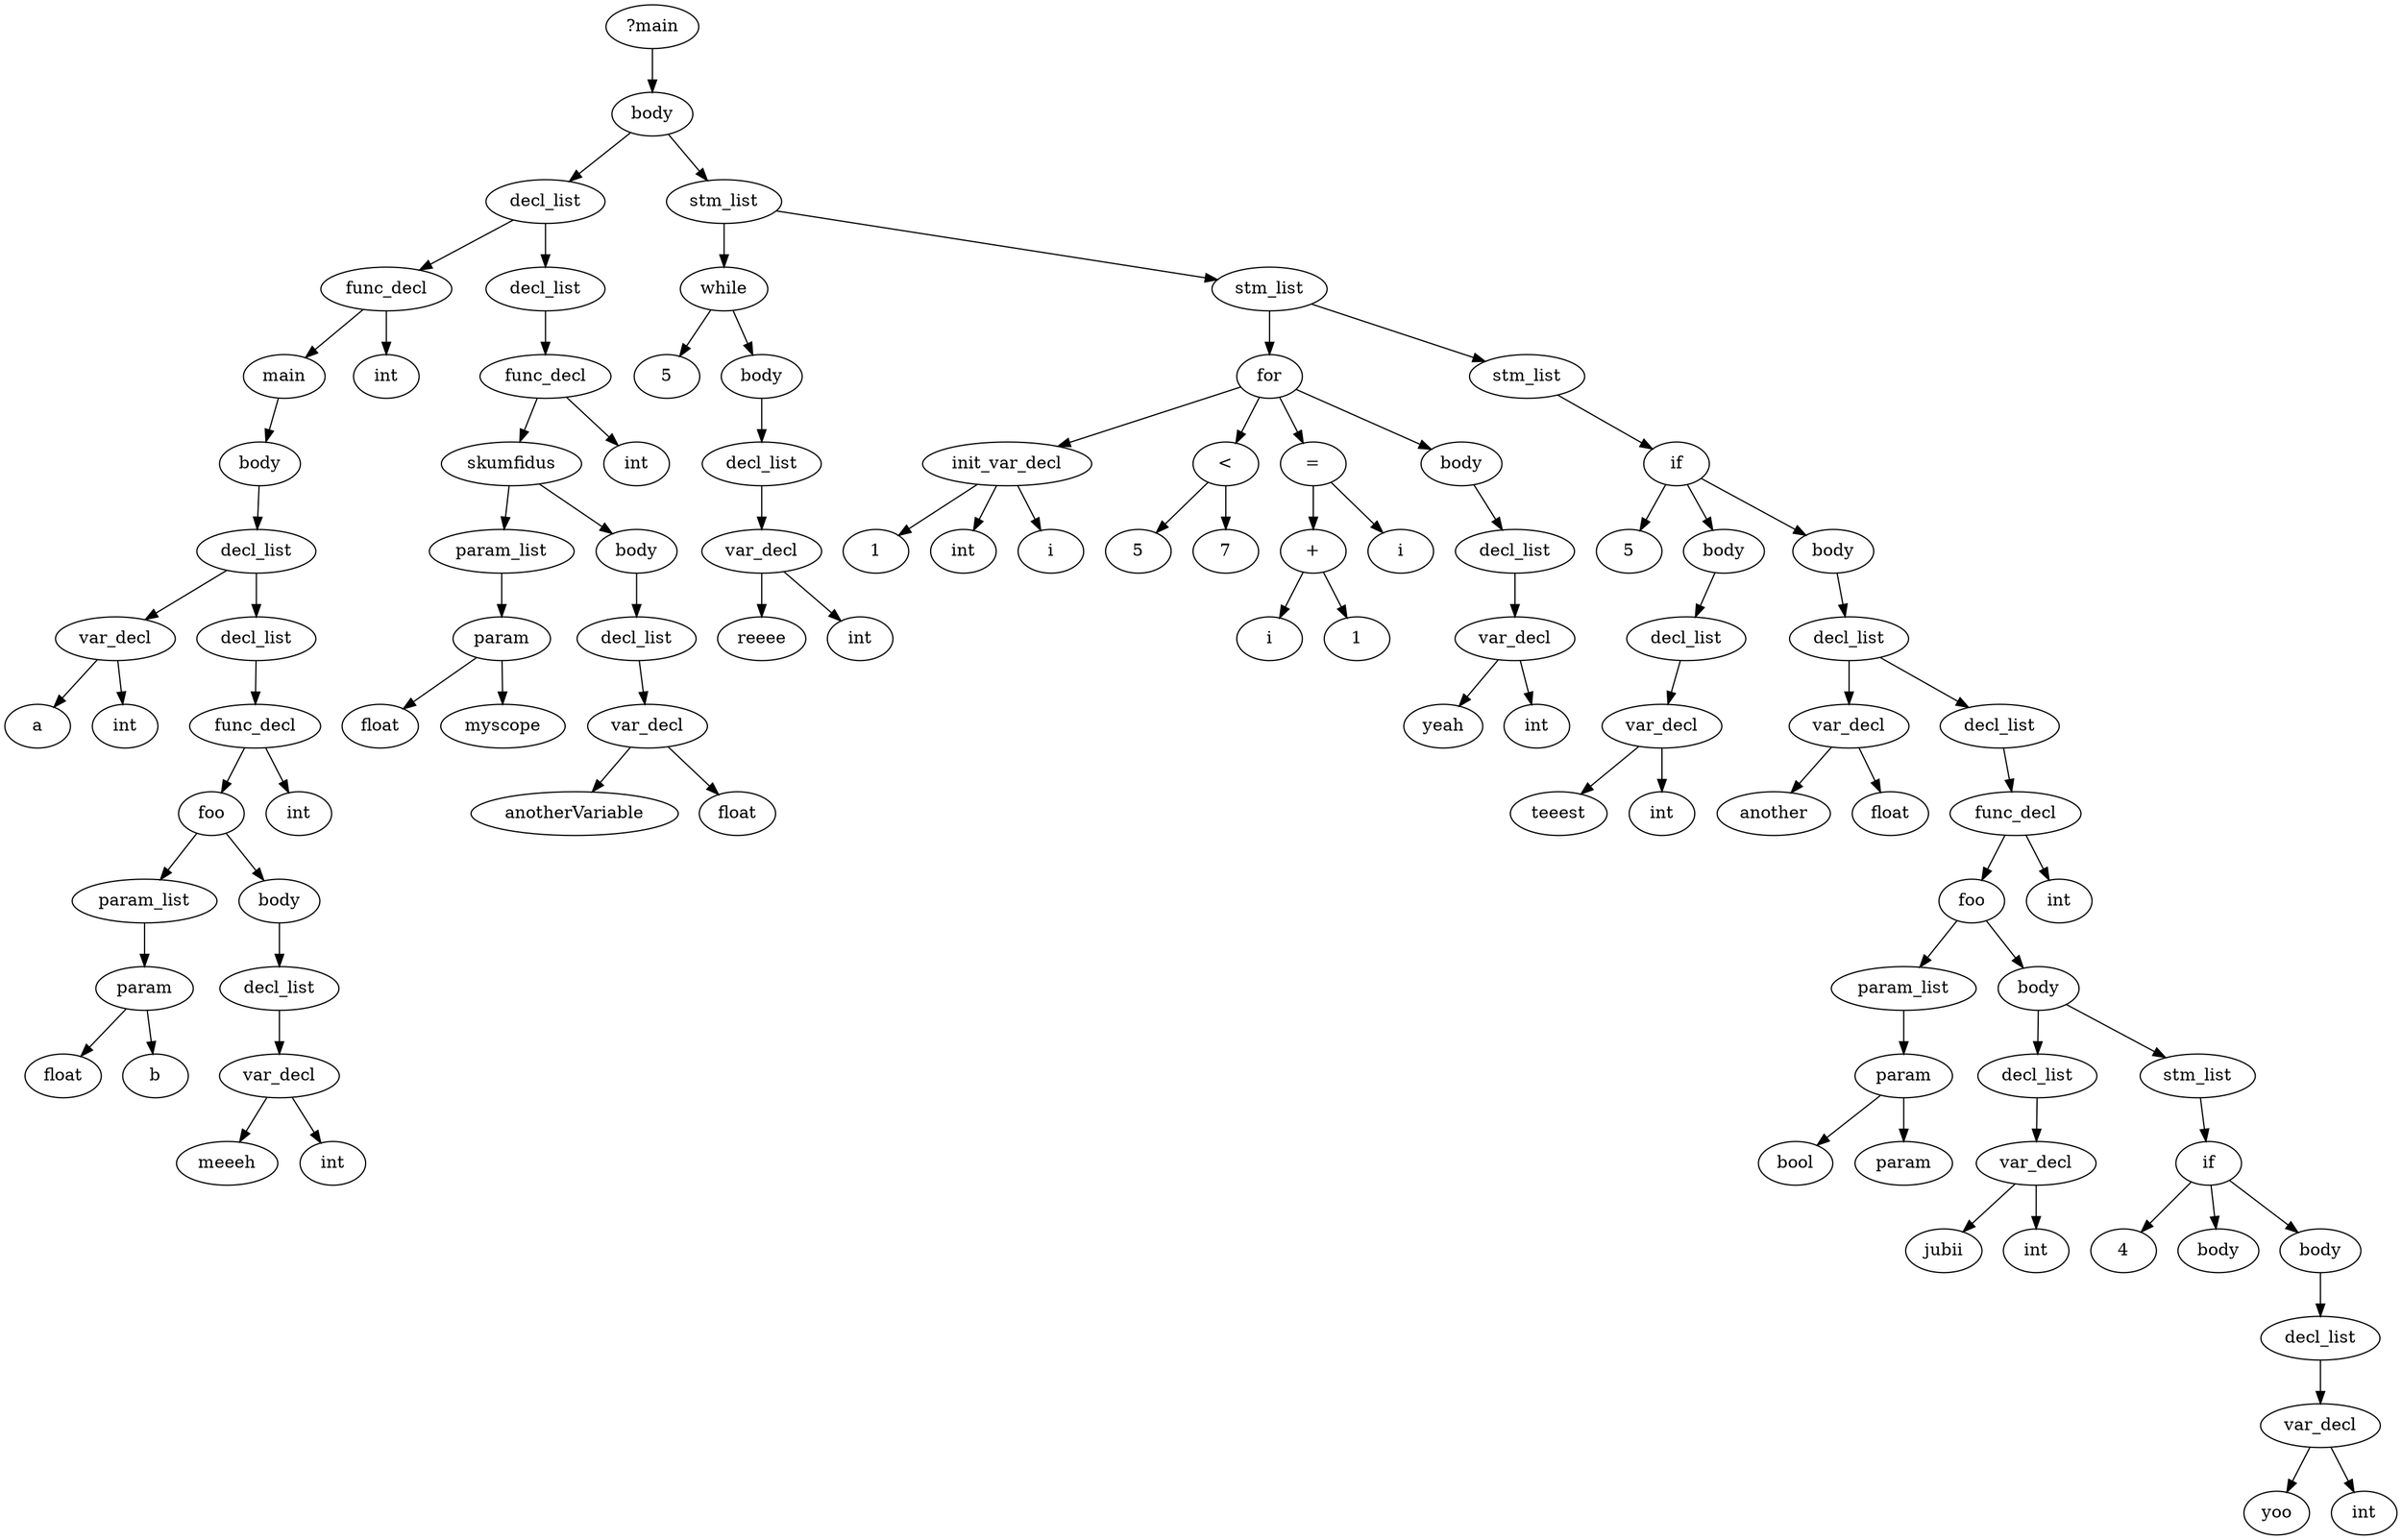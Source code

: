 digraph AST {
	0 [label="?main"]
	1 [label=body]
	2 [label=func_decl]
	3 [label=main]
	4 [label=body]
	5 [label=var_decl]
	6 [label=a]
	7 [label=int]
	5 -> 6
	5 -> 7
	8 [label=decl_list]
	9 [label=func_decl]
	10 [label=foo]
	11 [label=param]
	12 [label=float]
	13 [label=b]
	11 -> 12
	11 -> 13
	14 [label=param_list]
	14 -> 11
	10 -> 14
	15 [label=body]
	16 [label=var_decl]
	17 [label=meeeh]
	18 [label=int]
	16 -> 17
	16 -> 18
	19 [label=decl_list]
	19 -> 16
	15 -> 19
	10 -> 15
	20 [label=int]
	9 -> 10
	9 -> 20
	21 [label=decl_list]
	21 -> 9
	8 -> 21
	8 -> 5
	4 -> 8
	3 -> 4
	22 [label=int]
	2 -> 3
	2 -> 22
	23 [label=decl_list]
	24 [label=func_decl]
	25 [label=skumfidus]
	26 [label=param]
	27 [label=float]
	28 [label=myscope]
	26 -> 27
	26 -> 28
	29 [label=param_list]
	29 -> 26
	25 -> 29
	30 [label=body]
	31 [label=var_decl]
	32 [label=anotherVariable]
	33 [label=float]
	31 -> 32
	31 -> 33
	34 [label=decl_list]
	34 -> 31
	30 -> 34
	25 -> 30
	35 [label=int]
	24 -> 25
	24 -> 35
	36 [label=decl_list]
	36 -> 24
	23 -> 36
	23 -> 2
	1 -> 23
	37 [label=stm_list]
	38 [label=5]
	39 [label=body]
	40 [label=var_decl]
	41 [label=reeee]
	42 [label=int]
	40 -> 41
	40 -> 42
	43 [label=decl_list]
	43 -> 40
	39 -> 43
	44 [label=while]
	44 -> 38
	44 -> 39
	37 -> 44
	45 [label=stm_list]
	46 [label=init_var_decl]
	47 [label=1]
	48 [label=int]
	49 [label=i]
	46 -> 48
	46 -> 49
	46 -> 47
	50 [label=5]
	51 [label=7]
	52 [label="<"]
	52 -> 50
	52 -> 51
	53 [label=i]
	54 [label=1]
	55 [label="+"]
	55 -> 53
	55 -> 54
	56 [label="="]
	57 [label=i]
	56 -> 57
	56 -> 55
	58 [label=body]
	59 [label=var_decl]
	60 [label=yeah]
	61 [label=int]
	59 -> 60
	59 -> 61
	62 [label=decl_list]
	62 -> 59
	58 -> 62
	63 [label=for]
	63 -> 46
	63 -> 52
	63 -> 56
	63 -> 58
	45 -> 63
	64 [label=stm_list]
	65 [label=5]
	66 [label=body]
	67 [label=var_decl]
	68 [label=teeest]
	69 [label=int]
	67 -> 68
	67 -> 69
	70 [label=decl_list]
	70 -> 67
	66 -> 70
	71 [label=if]
	72 [label=body]
	73 [label=var_decl]
	74 [label=another]
	75 [label=float]
	73 -> 74
	73 -> 75
	76 [label=decl_list]
	77 [label=func_decl]
	78 [label=foo]
	79 [label=param]
	80 [label=bool]
	81 [label=param]
	79 -> 80
	79 -> 81
	82 [label=param_list]
	82 -> 79
	78 -> 82
	83 [label=body]
	84 [label=var_decl]
	85 [label=jubii]
	86 [label=int]
	84 -> 85
	84 -> 86
	87 [label=decl_list]
	87 -> 84
	83 -> 87
	88 [label=stm_list]
	89 [label=4]
	90 [label=body]
	91 [label=if]
	92 [label=body]
	93 [label=var_decl]
	94 [label=yoo]
	95 [label=int]
	93 -> 94
	93 -> 95
	96 [label=decl_list]
	96 -> 93
	92 -> 96
	91 -> 92
	91 -> 89
	91 -> 90
	88 -> 91
	83 -> 88
	78 -> 83
	97 [label=int]
	77 -> 78
	77 -> 97
	98 [label=decl_list]
	98 -> 77
	76 -> 98
	76 -> 73
	72 -> 76
	71 -> 72
	71 -> 65
	71 -> 66
	64 -> 71
	45 -> 64
	37 -> 45
	1 -> 37
	0 -> 1
}
